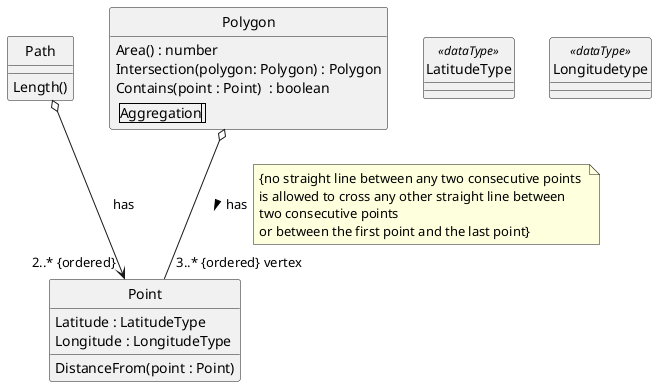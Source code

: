 @startuml
hide circle

class Path 
{ 
Length() 
'Sum of the lengths of the straight lines joining consecutive pairs of Points.
} 

class Point 
'A point in a rectangle representing an Equirectangular projection of the Earth's surface.
{
  Latitude : LatitudeType
  'the y-coordinate of the Point
  Longitude : LongitudeType
  'the x-coordinate of the Point
  DistanceFrom(point : Point)
  'The actual distance on the Earth's surface between this point and the given point.
}

class Polygon 
'A non-self-intersecting polygon on the Earth's surface.
{ 
Area() : number
'the area of this Polygon
Intersection(polygon: Polygon) : Polygon
'a Polygon, if any, that represents the overlapping of this Polygon and the given Polygon
Contains(point : Point)  : boolean
'True if this Polygon contains the given Point.|
|Aggregation| |
} 

class LatitudeType <<dataType>>
'A decimal number between -90 and 90 with a precision of no more than 7.

class Longitudetype <<dataType>>
'A decimal number between -180 and 180 with a precision of no more than 7.

Path o--> "2..* {ordered}" Point : has

Polygon o-- "3..* {ordered} vertex" Point : > has
note right on link
{no straight line between any two consecutive points 
is allowed to cross any other straight line between 
two consecutive points 
or between the first point and the last point}
end note
@enduml